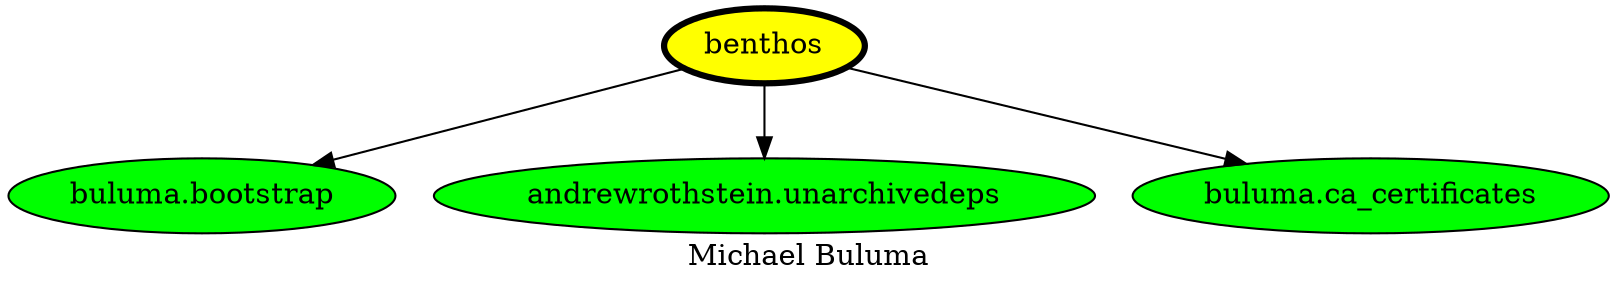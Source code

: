 digraph PhiloDilemma {
  label = "Michael Buluma" ;
  overlap=false
  {
    "benthos" [fillcolor=yellow style=filled penwidth=3]
    "buluma.bootstrap" [fillcolor=green style=filled]
    "andrewrothstein.unarchivedeps" [fillcolor=green style=filled]
    "buluma.ca_certificates" [fillcolor=green style=filled]
  }
  "benthos" -> "buluma.bootstrap"
  "benthos" -> "andrewrothstein.unarchivedeps"
  "benthos" -> "buluma.ca_certificates"
}
